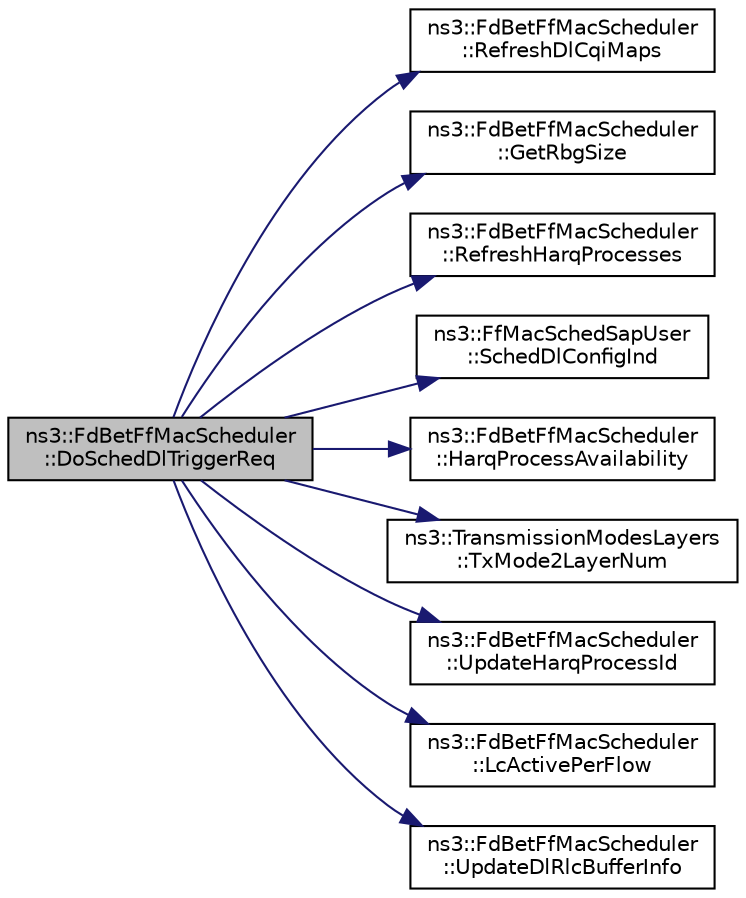 digraph "ns3::FdBetFfMacScheduler::DoSchedDlTriggerReq"
{
  edge [fontname="Helvetica",fontsize="10",labelfontname="Helvetica",labelfontsize="10"];
  node [fontname="Helvetica",fontsize="10",shape=record];
  rankdir="LR";
  Node1 [label="ns3::FdBetFfMacScheduler\l::DoSchedDlTriggerReq",height=0.2,width=0.4,color="black", fillcolor="grey75", style="filled", fontcolor="black"];
  Node1 -> Node2 [color="midnightblue",fontsize="10",style="solid"];
  Node2 [label="ns3::FdBetFfMacScheduler\l::RefreshDlCqiMaps",height=0.2,width=0.4,color="black", fillcolor="white", style="filled",URL="$d0/ddf/classns3_1_1FdBetFfMacScheduler.html#a291aa78830b1cd2af29d184771ff9ea5"];
  Node1 -> Node3 [color="midnightblue",fontsize="10",style="solid"];
  Node3 [label="ns3::FdBetFfMacScheduler\l::GetRbgSize",height=0.2,width=0.4,color="black", fillcolor="white", style="filled",URL="$d0/ddf/classns3_1_1FdBetFfMacScheduler.html#af21155ac09345dd6e838d428de12b922"];
  Node1 -> Node4 [color="midnightblue",fontsize="10",style="solid"];
  Node4 [label="ns3::FdBetFfMacScheduler\l::RefreshHarqProcesses",height=0.2,width=0.4,color="black", fillcolor="white", style="filled",URL="$d0/ddf/classns3_1_1FdBetFfMacScheduler.html#ac1dabffc12ddc6e292287e1656e79898",tooltip="Refresh HARQ processes according to the timers. "];
  Node1 -> Node5 [color="midnightblue",fontsize="10",style="solid"];
  Node5 [label="ns3::FfMacSchedSapUser\l::SchedDlConfigInd",height=0.2,width=0.4,color="black", fillcolor="white", style="filled",URL="$df/d68/classns3_1_1FfMacSchedSapUser.html#a28f8484af5a32a45ee6c0e51770d83f7"];
  Node1 -> Node6 [color="midnightblue",fontsize="10",style="solid"];
  Node6 [label="ns3::FdBetFfMacScheduler\l::HarqProcessAvailability",height=0.2,width=0.4,color="black", fillcolor="white", style="filled",URL="$d0/ddf/classns3_1_1FdBetFfMacScheduler.html#a8eb562f21b18eac9972a42599531c337",tooltip="Return the availability of free process for the RNTI specified. "];
  Node1 -> Node7 [color="midnightblue",fontsize="10",style="solid"];
  Node7 [label="ns3::TransmissionModesLayers\l::TxMode2LayerNum",height=0.2,width=0.4,color="black", fillcolor="white", style="filled",URL="$dd/d16/classns3_1_1TransmissionModesLayers.html#a31f608b7bfaa77440fe4cb85ad035329"];
  Node1 -> Node8 [color="midnightblue",fontsize="10",style="solid"];
  Node8 [label="ns3::FdBetFfMacScheduler\l::UpdateHarqProcessId",height=0.2,width=0.4,color="black", fillcolor="white", style="filled",URL="$d0/ddf/classns3_1_1FdBetFfMacScheduler.html#aa99e266c0e486f1a8456f68edad608d7",tooltip="Update and return a new process Id for the RNTI specified. "];
  Node1 -> Node9 [color="midnightblue",fontsize="10",style="solid"];
  Node9 [label="ns3::FdBetFfMacScheduler\l::LcActivePerFlow",height=0.2,width=0.4,color="black", fillcolor="white", style="filled",URL="$d0/ddf/classns3_1_1FdBetFfMacScheduler.html#ab7b4bf68215af4558bd0499a3e81881a"];
  Node1 -> Node10 [color="midnightblue",fontsize="10",style="solid"];
  Node10 [label="ns3::FdBetFfMacScheduler\l::UpdateDlRlcBufferInfo",height=0.2,width=0.4,color="black", fillcolor="white", style="filled",URL="$d0/ddf/classns3_1_1FdBetFfMacScheduler.html#ada0b736df057e280e0d90892015c3e86"];
}
